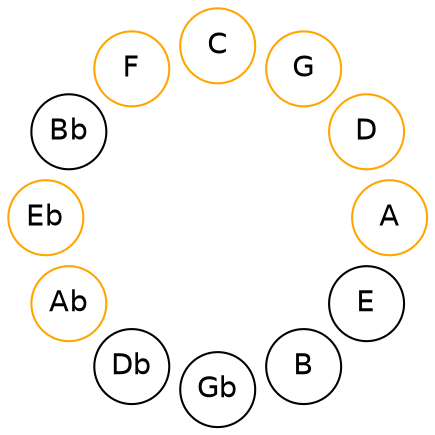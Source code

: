 
graph {

layout = circo;
mindist = .1

node [shape = circle, fontname = Helvetica, margin = 0]
edge [style=invis]

subgraph 1 {
	E -- B -- Gb -- Db -- Ab -- Eb -- Bb -- F -- C -- G -- D -- A -- E
}

Ab [color=orange];
Eb [color=orange];
F [color=orange];
C [color=orange];
G [color=orange];
D [color=orange];
A [color=orange];
}
